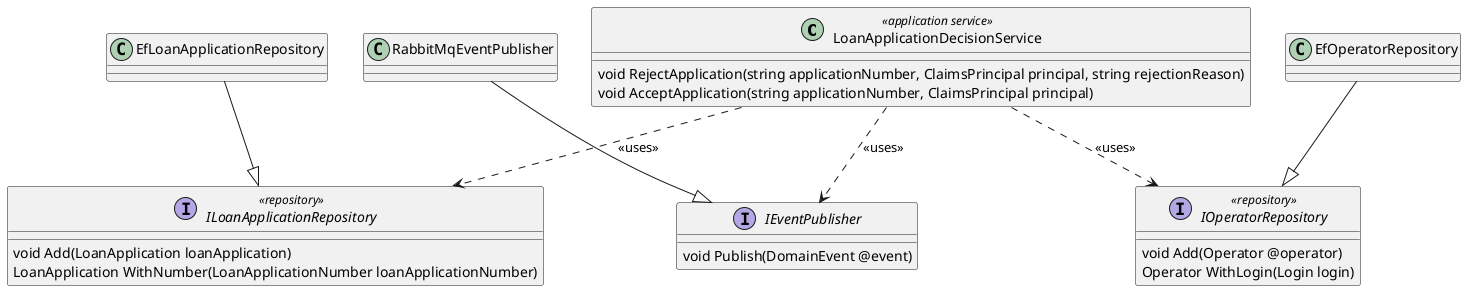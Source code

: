 @startuml
class LoanApplicationDecisionService <<application service>> {
    void RejectApplication(string applicationNumber, ClaimsPrincipal principal, string rejectionReason)
    void AcceptApplication(string applicationNumber, ClaimsPrincipal principal)
}


interface ILoanApplicationRepository <<repository>> {
    void Add(LoanApplication loanApplication)
    LoanApplication WithNumber(LoanApplicationNumber loanApplicationNumber)
}

interface IOperatorRepository <<repository>>{
    void Add(Operator @operator)
    Operator WithLogin(Login login)
}

interface IEventPublisher {
    void Publish(DomainEvent @event)
}


LoanApplicationDecisionService ..> ILoanApplicationRepository : <<uses>>

LoanApplicationDecisionService ..> IOperatorRepository : <<uses>>

LoanApplicationDecisionService ..> IEventPublisher : <<uses>>


class EfLoanApplicationRepository 

class EfOperatorRepository

class RabbitMqEventPublisher
 
EfLoanApplicationRepository --|> ILoanApplicationRepository

EfOperatorRepository --|> IOperatorRepository

RabbitMqEventPublisher --|> IEventPublisher

@enduml